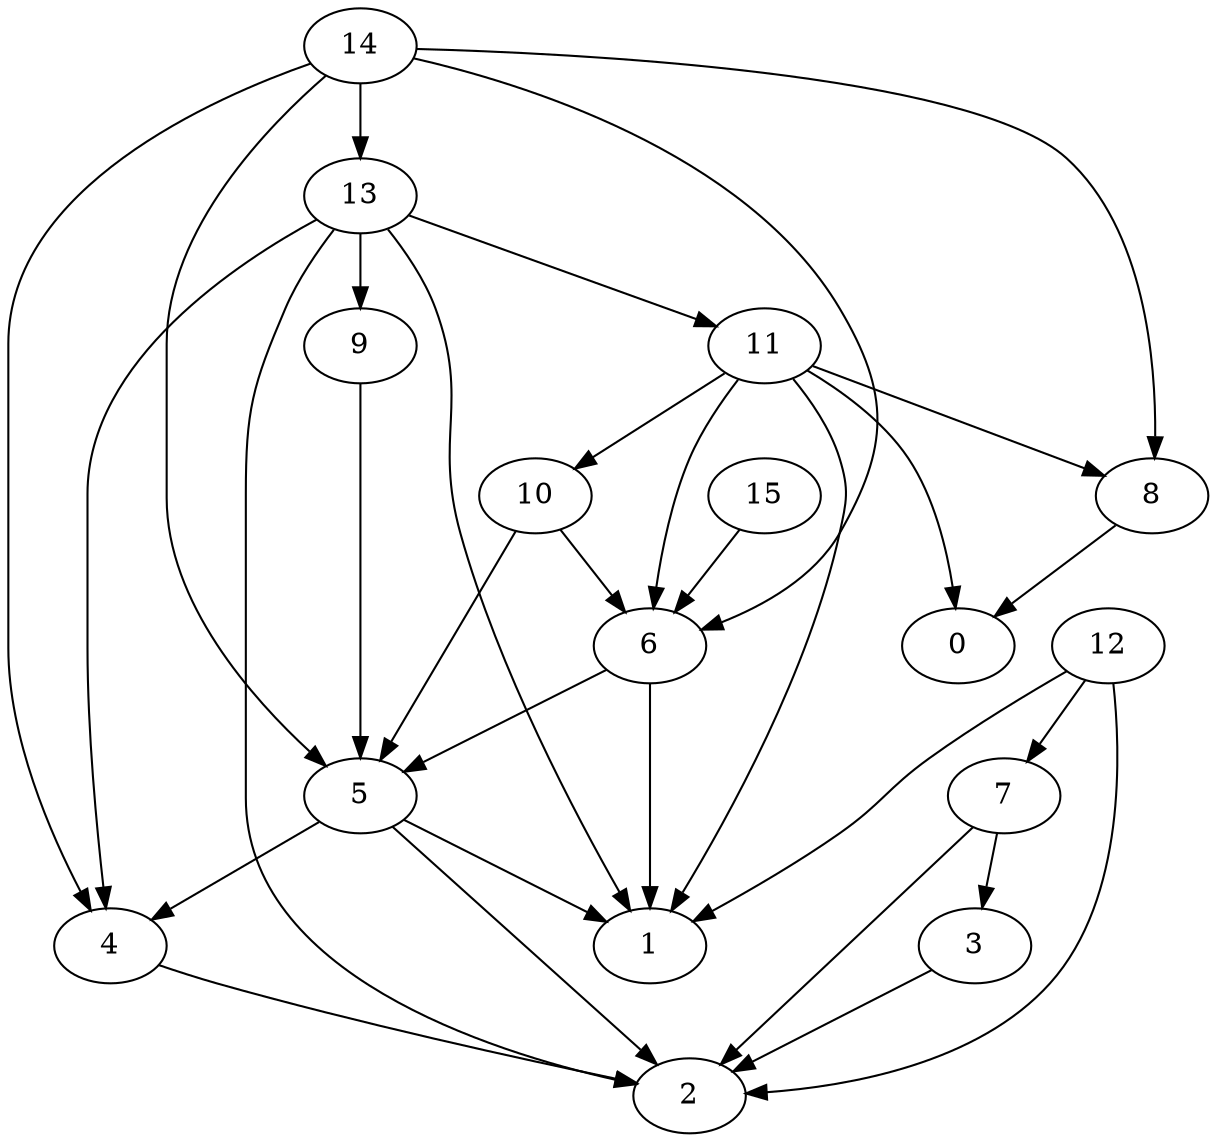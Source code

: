 digraph "Random_Nodes_16_Density_2.00_CCR_10.02_WeightType_Random_Heterogeneous-4-2-strong" {
14 [Weight=10];
13 [Weight=10];
11 [Weight=4];
15 [Weight=10];
10 [Weight=4];
6 [Weight=9];
12 [Weight=10];
9 [Weight=3];
5 [Weight=4];
7 [Weight=4];
3 [Weight=7];
4 [Weight=6];
8 [Weight=3];
2 [Weight=10];
1 [Weight=7];
0 [Weight=2];
14 -> 8 [Weight=16];
11 -> 8 [Weight=16];
7 -> 3 [Weight=21];
6 -> 5 [Weight=53];
10 -> 5 [Weight=27];
4 -> 2 [Weight=32];
14 -> 4 [Weight=21];
3 -> 2 [Weight=37];
12 -> 7 [Weight=37];
12 -> 2 [Weight=48];
14 -> 6 [Weight=27];
9 -> 5 [Weight=37];
13 -> 9 [Weight=53];
8 -> 0 [Weight=16];
11 -> 1 [Weight=21];
14 -> 13 [Weight=11];
13 -> 2 [Weight=21];
5 -> 4 [Weight=27];
5 -> 1 [Weight=11];
5 -> 2 [Weight=27];
14 -> 5 [Weight=37];
6 -> 1 [Weight=48];
10 -> 6 [Weight=37];
7 -> 2 [Weight=32];
13 -> 4 [Weight=48];
11 -> 10 [Weight=42];
11 -> 6 [Weight=53];
15 -> 6 [Weight=37];
11 -> 0 [Weight=48];
13 -> 1 [Weight=48];
12 -> 1 [Weight=32];
13 -> 11 [Weight=11];
}

